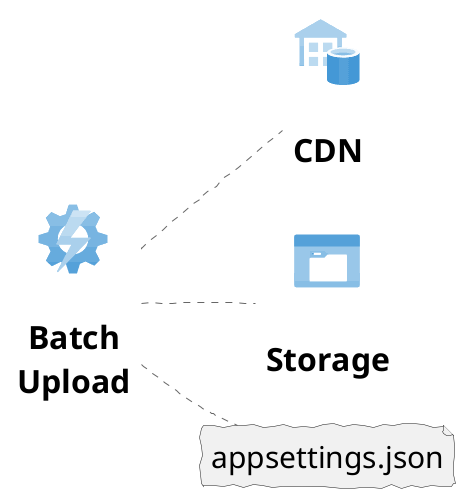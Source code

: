 # Hello

1. Hello, world!

@startuml

!include <azure/AzureCommon.puml>
!include <azure/AzureSimplified.puml>
!include <azure/Management/AzureAutomation.puml>
!include <azure/Storage/AzureDataLakeStorage.puml>
!include <azure/Databases/AzureDatabaseForPostgreSQL.puml>
!include <azure/Storage/AzureFileStorage.puml>
!include <azure/Web/AzureCDN.puml>
!include <azure/Databases/AzureSqlStretchDatabase.puml>

!include <cloudinsight/windows>

left to right direction

skinparam handwritten true
' skinparam monochrome true
' skinparam packageStyle rect
skinparam defaultFontName Plume
skinparam defaultFontSize 30
skinparam defaultFontColor Black
skinparam shadowing false

' skinparam RectangleFontName Impact
' skinparam RectangleFontColor Orange
' skinparam RectangleFontSize 20
' skinparam RectangleBackgroundColor White
' skinparam RectangleBorderColor White
' skinparam RectangleShadowing false

AzureSqlStretchDatabase(cdn, "CDN", "")
AzureFileStorage(storage, "Storage", "")
AzureAutomation(batch, "Batch Upload", "")

file "appsettings.json" as file

batch .. cdn
batch .. file
batch .. storage


@enduml